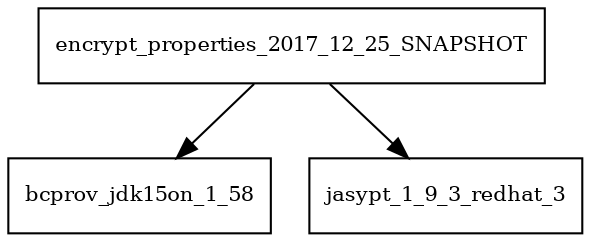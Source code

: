 digraph encrypt_properties_2017_12_25_SNAPSHOT_dependencies {
  node [shape = box, fontsize=10.0];
  encrypt_properties_2017_12_25_SNAPSHOT -> bcprov_jdk15on_1_58;
  encrypt_properties_2017_12_25_SNAPSHOT -> jasypt_1_9_3_redhat_3;
}
